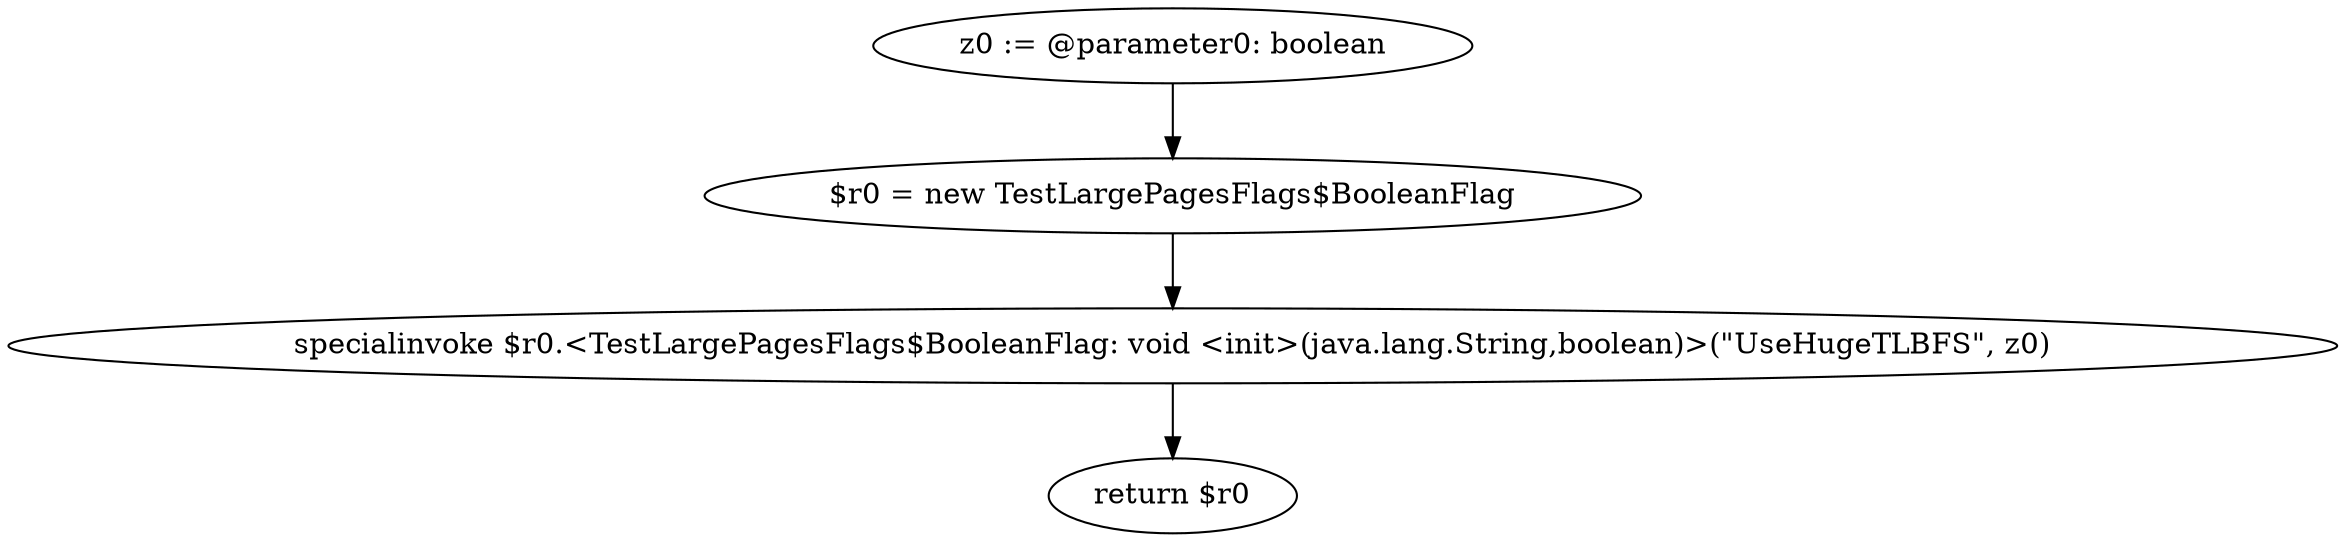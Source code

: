 digraph "unitGraph" {
    "z0 := @parameter0: boolean"
    "$r0 = new TestLargePagesFlags$BooleanFlag"
    "specialinvoke $r0.<TestLargePagesFlags$BooleanFlag: void <init>(java.lang.String,boolean)>(\"UseHugeTLBFS\", z0)"
    "return $r0"
    "z0 := @parameter0: boolean"->"$r0 = new TestLargePagesFlags$BooleanFlag";
    "$r0 = new TestLargePagesFlags$BooleanFlag"->"specialinvoke $r0.<TestLargePagesFlags$BooleanFlag: void <init>(java.lang.String,boolean)>(\"UseHugeTLBFS\", z0)";
    "specialinvoke $r0.<TestLargePagesFlags$BooleanFlag: void <init>(java.lang.String,boolean)>(\"UseHugeTLBFS\", z0)"->"return $r0";
}
